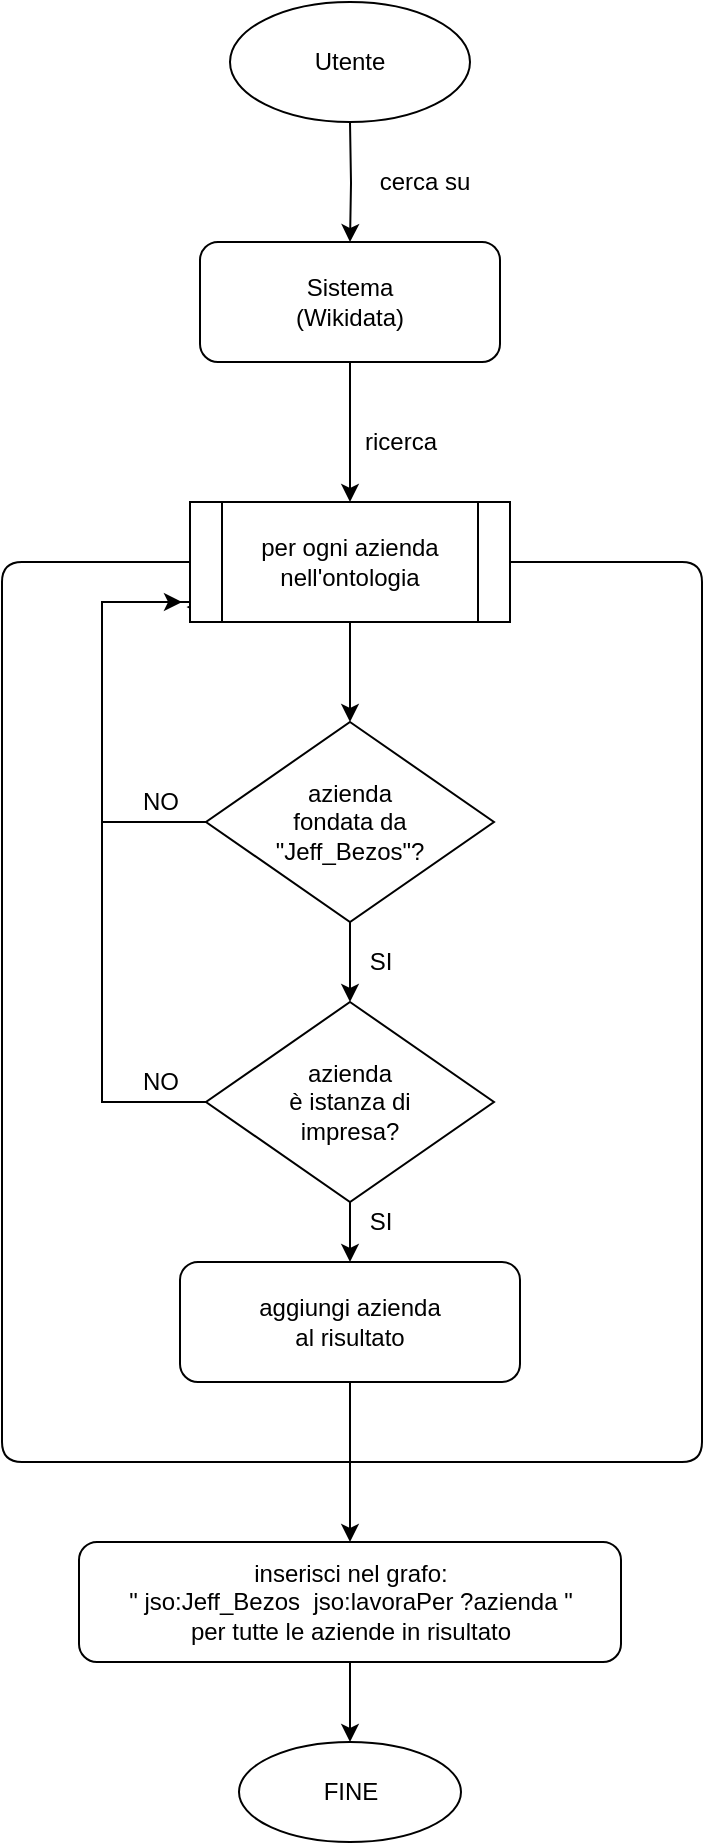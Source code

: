 <mxfile version="14.4.3" type="device"><diagram id="ayHtmYgfoHVvkvzsXFXl" name="Page-1"><mxGraphModel dx="730" dy="394" grid="1" gridSize="10" guides="1" tooltips="1" connect="1" arrows="1" fold="1" page="0" pageScale="1" pageWidth="827" pageHeight="1169" math="0" shadow="0"><root><mxCell id="0"/><mxCell id="1" parent="0"/><mxCell id="3jaV1H3lAXQtu0JZNAEJ-1" value="Utente" style="ellipse;whiteSpace=wrap;html=1;" parent="1" vertex="1"><mxGeometry x="354" y="160" width="120" height="60" as="geometry"/></mxCell><mxCell id="3jaV1H3lAXQtu0JZNAEJ-13" style="edgeStyle=orthogonalEdgeStyle;rounded=0;orthogonalLoop=1;jettySize=auto;html=1;" parent="1" target="3jaV1H3lAXQtu0JZNAEJ-12" edge="1"><mxGeometry relative="1" as="geometry"><mxPoint x="414" y="220" as="sourcePoint"/></mxGeometry></mxCell><mxCell id="3jaV1H3lAXQtu0JZNAEJ-24" style="edgeStyle=orthogonalEdgeStyle;rounded=0;orthogonalLoop=1;jettySize=auto;html=1;entryX=-0.011;entryY=0.876;entryDx=0;entryDy=0;entryPerimeter=0;" parent="1" source="3jaV1H3lAXQtu0JZNAEJ-9" target="3jaV1H3lAXQtu0JZNAEJ-17" edge="1"><mxGeometry relative="1" as="geometry"><Array as="points"><mxPoint x="290" y="570"/><mxPoint x="290" y="460"/><mxPoint x="334" y="460"/><mxPoint x="334" y="463"/></Array></mxGeometry></mxCell><mxCell id="3jaV1H3lAXQtu0JZNAEJ-31" style="edgeStyle=orthogonalEdgeStyle;rounded=0;orthogonalLoop=1;jettySize=auto;html=1;entryX=0.5;entryY=0;entryDx=0;entryDy=0;" parent="1" source="3jaV1H3lAXQtu0JZNAEJ-9" target="3jaV1H3lAXQtu0JZNAEJ-28" edge="1"><mxGeometry relative="1" as="geometry"/></mxCell><mxCell id="3jaV1H3lAXQtu0JZNAEJ-9" value="azienda&lt;br&gt;fondata da&lt;br&gt;&quot;Jeff_Bezos&quot;?" style="rhombus;whiteSpace=wrap;html=1;" parent="1" vertex="1"><mxGeometry x="342" y="520" width="144" height="100" as="geometry"/></mxCell><mxCell id="3jaV1H3lAXQtu0JZNAEJ-11" value="cerca su" style="text;html=1;align=center;verticalAlign=middle;resizable=0;points=[];autosize=1;" parent="1" vertex="1"><mxGeometry x="421" y="240" width="60" height="20" as="geometry"/></mxCell><mxCell id="3jaV1H3lAXQtu0JZNAEJ-18" style="edgeStyle=orthogonalEdgeStyle;rounded=0;orthogonalLoop=1;jettySize=auto;html=1;entryX=0.5;entryY=0;entryDx=0;entryDy=0;" parent="1" source="3jaV1H3lAXQtu0JZNAEJ-12" target="3jaV1H3lAXQtu0JZNAEJ-17" edge="1"><mxGeometry relative="1" as="geometry"/></mxCell><mxCell id="3jaV1H3lAXQtu0JZNAEJ-12" value="Sistema&lt;br&gt;(Wikidata)" style="rounded=1;whiteSpace=wrap;html=1;" parent="1" vertex="1"><mxGeometry x="339" y="280" width="150" height="60" as="geometry"/></mxCell><mxCell id="3jaV1H3lAXQtu0JZNAEJ-15" value="ricerca" style="text;html=1;align=center;verticalAlign=middle;resizable=0;points=[];autosize=1;" parent="1" vertex="1"><mxGeometry x="414" y="370" width="50" height="20" as="geometry"/></mxCell><mxCell id="3jaV1H3lAXQtu0JZNAEJ-19" style="edgeStyle=orthogonalEdgeStyle;rounded=0;orthogonalLoop=1;jettySize=auto;html=1;" parent="1" source="3jaV1H3lAXQtu0JZNAEJ-17" target="3jaV1H3lAXQtu0JZNAEJ-9" edge="1"><mxGeometry relative="1" as="geometry"/></mxCell><mxCell id="3jaV1H3lAXQtu0JZNAEJ-17" value="per ogni azienda&lt;br&gt;nell'ontologia" style="shape=process;whiteSpace=wrap;html=1;backgroundOutline=1;" parent="1" vertex="1"><mxGeometry x="334" y="410" width="160" height="60" as="geometry"/></mxCell><mxCell id="3jaV1H3lAXQtu0JZNAEJ-25" value="NO" style="text;html=1;align=center;verticalAlign=middle;resizable=0;points=[];autosize=1;" parent="1" vertex="1"><mxGeometry x="304" y="550" width="30" height="20" as="geometry"/></mxCell><mxCell id="3jaV1H3lAXQtu0JZNAEJ-27" value="SI" style="text;html=1;align=center;verticalAlign=middle;resizable=0;points=[];autosize=1;" parent="1" vertex="1"><mxGeometry x="414" y="630" width="30" height="20" as="geometry"/></mxCell><mxCell id="3jaV1H3lAXQtu0JZNAEJ-32" style="edgeStyle=orthogonalEdgeStyle;rounded=0;orthogonalLoop=1;jettySize=auto;html=1;" parent="1" source="3jaV1H3lAXQtu0JZNAEJ-28" edge="1"><mxGeometry relative="1" as="geometry"><mxPoint x="330" y="460" as="targetPoint"/><Array as="points"><mxPoint x="290" y="710"/><mxPoint x="290" y="460"/><mxPoint x="330" y="460"/></Array></mxGeometry></mxCell><mxCell id="3jaV1H3lAXQtu0JZNAEJ-37" style="edgeStyle=orthogonalEdgeStyle;rounded=0;orthogonalLoop=1;jettySize=auto;html=1;entryX=0.5;entryY=0;entryDx=0;entryDy=0;" parent="1" source="3jaV1H3lAXQtu0JZNAEJ-28" edge="1"><mxGeometry relative="1" as="geometry"><mxPoint x="414" y="790" as="targetPoint"/></mxGeometry></mxCell><mxCell id="3jaV1H3lAXQtu0JZNAEJ-28" value="azienda&lt;br&gt;è istanza di&lt;br&gt;impresa?" style="rhombus;whiteSpace=wrap;html=1;" parent="1" vertex="1"><mxGeometry x="342" y="660" width="144" height="100" as="geometry"/></mxCell><mxCell id="3jaV1H3lAXQtu0JZNAEJ-29" value="NO" style="text;html=1;align=center;verticalAlign=middle;resizable=0;points=[];autosize=1;" parent="1" vertex="1"><mxGeometry x="304" y="690" width="30" height="20" as="geometry"/></mxCell><mxCell id="3jaV1H3lAXQtu0JZNAEJ-30" value="SI" style="text;html=1;align=center;verticalAlign=middle;resizable=0;points=[];autosize=1;" parent="1" vertex="1"><mxGeometry x="414" y="760" width="30" height="20" as="geometry"/></mxCell><mxCell id="IZ6OD5T4IiskL0gNEJs5-2" style="edgeStyle=orthogonalEdgeStyle;rounded=0;orthogonalLoop=1;jettySize=auto;html=1;entryX=0.5;entryY=0;entryDx=0;entryDy=0;" edge="1" parent="1" source="3jaV1H3lAXQtu0JZNAEJ-46" target="IZ6OD5T4IiskL0gNEJs5-1"><mxGeometry relative="1" as="geometry"/></mxCell><mxCell id="3jaV1H3lAXQtu0JZNAEJ-46" value="aggiungi azienda&lt;br&gt;al risultato" style="rounded=1;whiteSpace=wrap;html=1;" parent="1" vertex="1"><mxGeometry x="329" y="790" width="170" height="60" as="geometry"/></mxCell><mxCell id="3jaV1H3lAXQtu0JZNAEJ-49" value="FINE" style="ellipse;whiteSpace=wrap;html=1;" parent="1" vertex="1"><mxGeometry x="358.5" y="1030" width="111" height="50" as="geometry"/></mxCell><mxCell id="3jaV1H3lAXQtu0JZNAEJ-51" value="" style="endArrow=none;html=1;entryX=1;entryY=0.5;entryDx=0;entryDy=0;" parent="1" target="3jaV1H3lAXQtu0JZNAEJ-17" edge="1"><mxGeometry width="50" height="50" relative="1" as="geometry"><mxPoint x="410" y="890" as="sourcePoint"/><mxPoint x="440" y="800" as="targetPoint"/><Array as="points"><mxPoint x="590" y="890"/><mxPoint x="590" y="800"/><mxPoint x="590" y="440"/></Array></mxGeometry></mxCell><mxCell id="3jaV1H3lAXQtu0JZNAEJ-52" value="" style="endArrow=none;html=1;entryX=0;entryY=0.5;entryDx=0;entryDy=0;" parent="1" target="3jaV1H3lAXQtu0JZNAEJ-17" edge="1"><mxGeometry width="50" height="50" relative="1" as="geometry"><mxPoint x="410" y="890" as="sourcePoint"/><mxPoint x="570" y="580" as="targetPoint"/><Array as="points"><mxPoint x="240" y="890"/><mxPoint x="240" y="440"/></Array></mxGeometry></mxCell><mxCell id="IZ6OD5T4IiskL0gNEJs5-4" style="edgeStyle=orthogonalEdgeStyle;rounded=0;orthogonalLoop=1;jettySize=auto;html=1;entryX=0.5;entryY=0;entryDx=0;entryDy=0;" edge="1" parent="1" source="IZ6OD5T4IiskL0gNEJs5-1" target="3jaV1H3lAXQtu0JZNAEJ-49"><mxGeometry relative="1" as="geometry"/></mxCell><mxCell id="IZ6OD5T4IiskL0gNEJs5-1" value="inserisci nel grafo:&lt;br&gt;&quot; jso:Jeff_Bezos&amp;nbsp; jso:lavoraPer ?azienda &quot;&lt;br&gt;per tutte le aziende in&amp;nbsp;risultato" style="rounded=1;whiteSpace=wrap;html=1;" vertex="1" parent="1"><mxGeometry x="278.5" y="930" width="271" height="60" as="geometry"/></mxCell></root></mxGraphModel></diagram></mxfile>